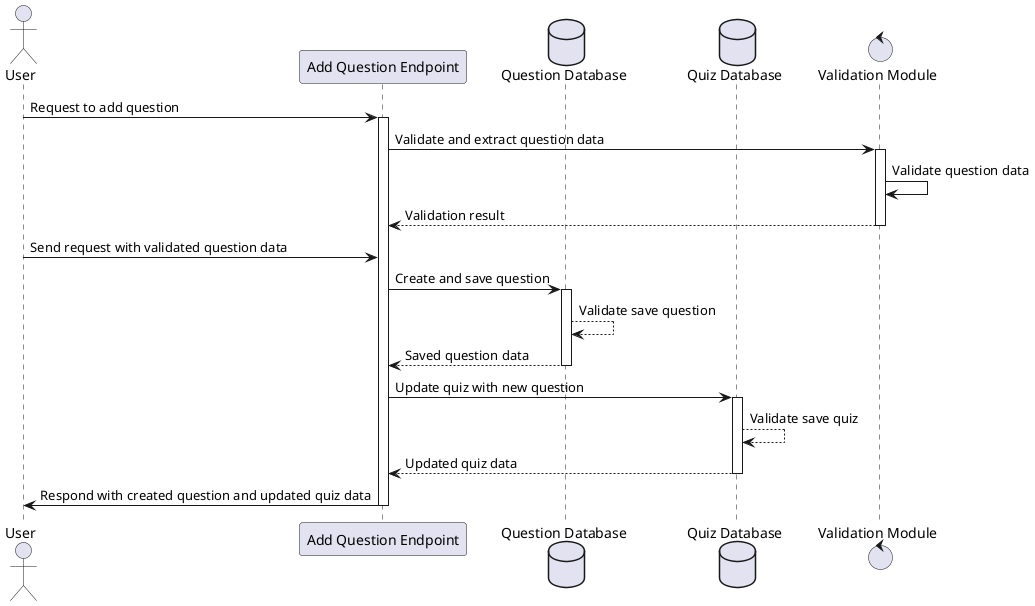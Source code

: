 @startuml
actor User as U
participant "Add Question Endpoint" as AddQuestionEndpoint
database "Question Database" as QuestionDB
database "Quiz Database" as QuizDB
control "Validation Module" as ValidationModule

U -> AddQuestionEndpoint: Request to add question
activate AddQuestionEndpoint
AddQuestionEndpoint -> ValidationModule: Validate and extract question data
activate ValidationModule
ValidationModule -> ValidationModule: Validate question data
ValidationModule --> AddQuestionEndpoint: Validation result
deactivate ValidationModule
U -> AddQuestionEndpoint: Send request with validated question data
AddQuestionEndpoint -> QuestionDB: Create and save question
activate QuestionDB
QuestionDB --> QuestionDB: Validate save question
QuestionDB --> AddQuestionEndpoint: Saved question data
deactivate QuestionDB
AddQuestionEndpoint -> QuizDB: Update quiz with new question
activate QuizDB
QuizDB --> QuizDB: Validate save quiz
QuizDB --> AddQuestionEndpoint: Updated quiz data
deactivate QuizDB
AddQuestionEndpoint -> U: Respond with created question and updated quiz data
deactivate AddQuestionEndpoint
@enduml
